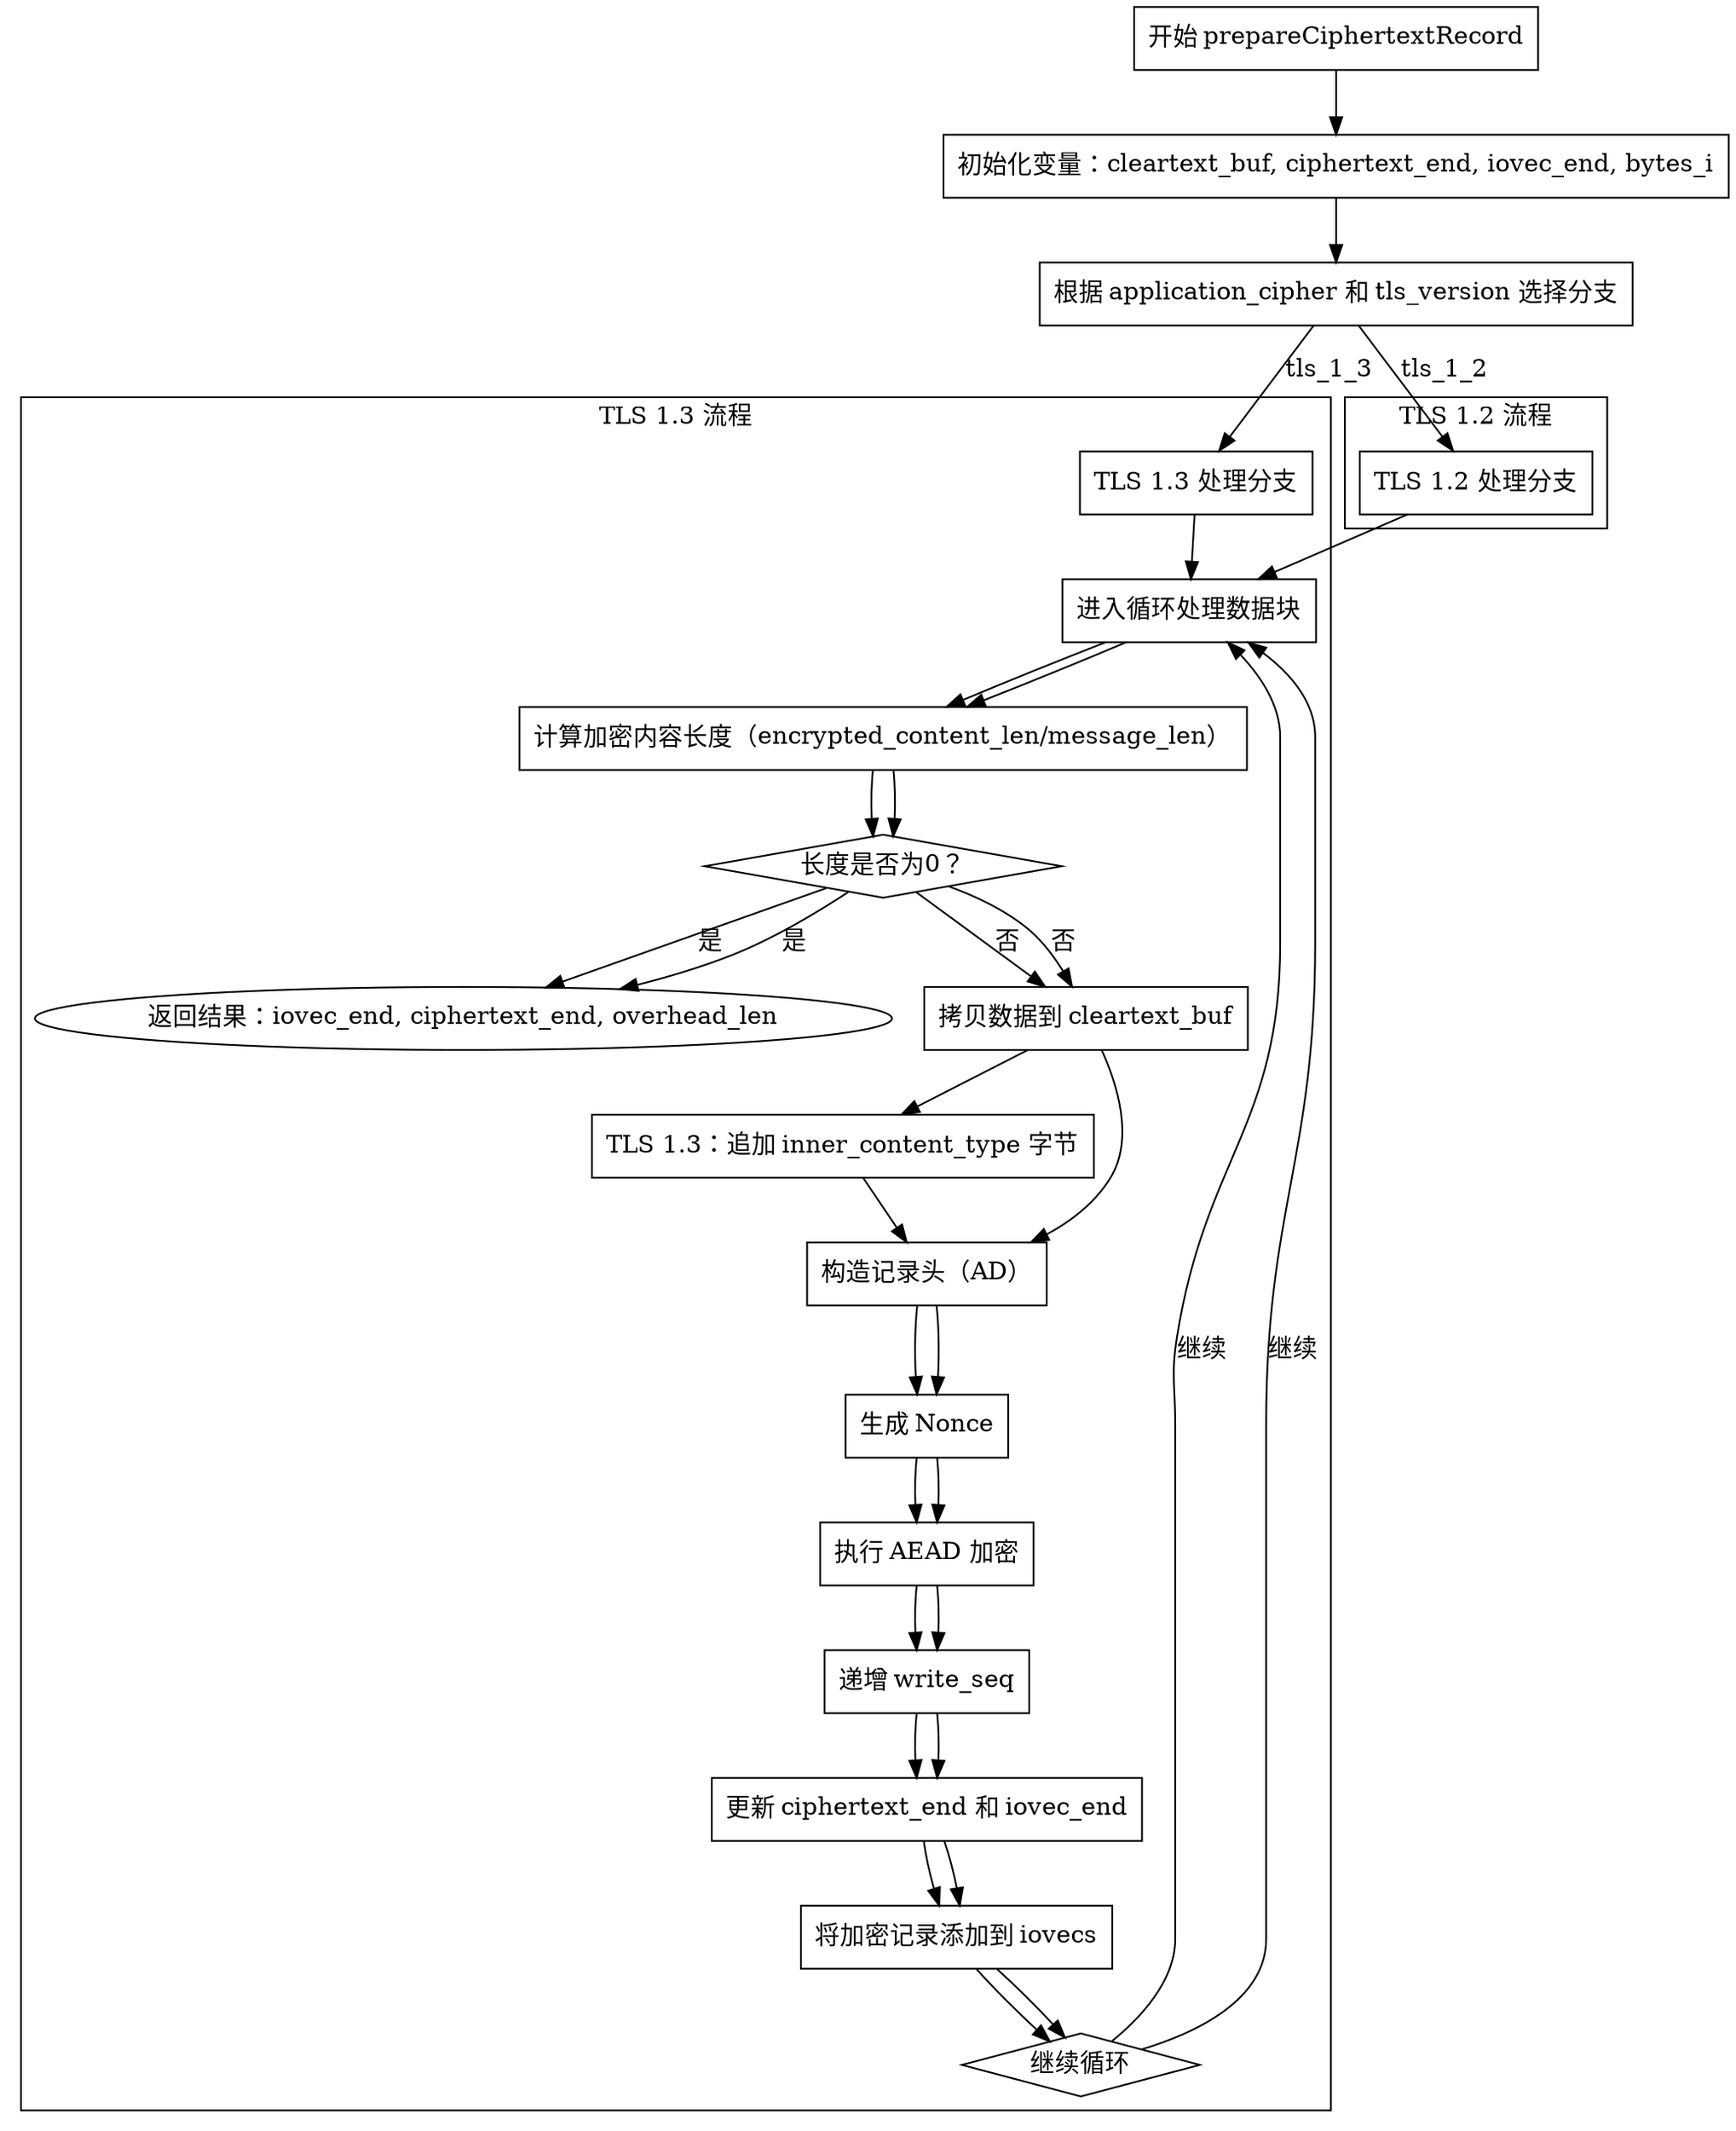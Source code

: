 
digraph prepareCiphertextRecord {
    node [shape=rectangle];
    start [label="开始 prepareCiphertextRecord"];
    init_vars [label="初始化变量：cleartext_buf, ciphertext_end, iovec_end, bytes_i"];
    switch_cipher [label="根据 application_cipher 和 tls_version 选择分支"];
    tls13 [label="TLS 1.3 处理分支"];
    tls12 [label="TLS 1.2 处理分支"];
    loop_start [label="进入循环处理数据块"];
    calc_length [label="计算加密内容长度（encrypted_content_len/message_len）"];
    check_zero [label="长度是否为0？", shape=diamond];
    return [label="返回结果：iovec_end, ciphertext_end, overhead_len"];
    copy_data [label="拷贝数据到 cleartext_buf"];
    add_inner_type [label="TLS 1.3：追加 inner_content_type 字节"];
    build_header [label="构造记录头（AD）"];
    generate_nonce [label="生成 Nonce"];
    encrypt_data [label="执行 AEAD 加密"];
    update_seq [label="递增 write_seq"];
    update_buffers [label="更新 ciphertext_end 和 iovec_end"];
    add_to_iovec [label="将加密记录添加到 iovecs"];
    loop_cond [label="继续循环", shape=diamond];

    start -> init_vars;
    init_vars -> switch_cipher;
    switch_cipher -> tls13 [label="tls_1_3"];
    switch_cipher -> tls12 [label="tls_1_2"];

    subgraph cluster_tls13 {
        label="TLS 1.3 流程";
        tls13 -> loop_start;
        loop_start -> calc_length;
        calc_length -> check_zero;
        check_zero -> return [label="是"];
        check_zero -> copy_data [label="否"];
        copy_data -> add_inner_type;
        add_inner_type -> build_header;
        build_header -> generate_nonce;
        generate_nonce -> encrypt_data;
        encrypt_data -> update_seq;
        update_seq -> update_buffers;
        update_buffers -> add_to_iovec;
        add_to_iovec -> loop_cond;
        loop_cond -> loop_start [label="继续"];
    }

    subgraph cluster_tls12 {
        label="TLS 1.2 流程";
        tls12 -> loop_start;
        loop_start -> calc_length;
        calc_length -> check_zero;
        check_zero -> return [label="是"];
        check_zero -> copy_data [label="否"];
        copy_data -> build_header;
        build_header -> generate_nonce;
        generate_nonce -> encrypt_data;
        encrypt_data -> update_seq;
        update_seq -> update_buffers;
        update_buffers -> add_to_iovec;
        add_to_iovec -> loop_cond;
        loop_cond -> loop_start [label="继续"];
    }

    return [shape=oval];
}
